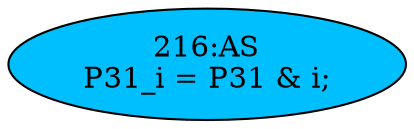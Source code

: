 strict digraph "" {
	node [label="\N"];
	"216:AS"	 [ast="<pyverilog.vparser.ast.Assign object at 0x7f14ceedf310>",
		def_var="['P31_i']",
		fillcolor=deepskyblue,
		label="216:AS
P31_i = P31 & i;",
		statements="[]",
		style=filled,
		typ=Assign,
		use_var="['P31', 'i']"];
}
